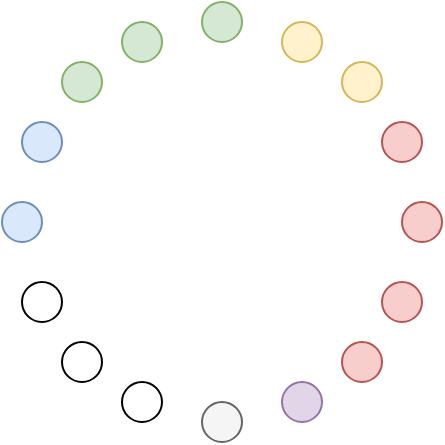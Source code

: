 <mxfile version="21.0.2" type="device"><diagram name="Page-1" id="qY6Hls1Spiq3YRnPc272"><mxGraphModel dx="610" dy="342" grid="1" gridSize="10" guides="1" tooltips="1" connect="1" arrows="1" fold="1" page="1" pageScale="1" pageWidth="850" pageHeight="1100" math="0" shadow="0"><root><mxCell id="0"/><mxCell id="1" parent="0"/><mxCell id="6LnpPQa4AFSAwpDtWjnu-1" value="" style="ellipse;whiteSpace=wrap;html=1;aspect=fixed;fillColor=#d5e8d4;strokeColor=#82b366;" vertex="1" parent="1"><mxGeometry x="210" y="150" width="20" height="20" as="geometry"/></mxCell><mxCell id="6LnpPQa4AFSAwpDtWjnu-2" value="" style="ellipse;whiteSpace=wrap;html=1;aspect=fixed;fillColor=#dae8fc;strokeColor=#6c8ebf;" vertex="1" parent="1"><mxGeometry x="110" y="250" width="20" height="20" as="geometry"/></mxCell><mxCell id="6LnpPQa4AFSAwpDtWjnu-10" value="" style="ellipse;whiteSpace=wrap;html=1;aspect=fixed;fillColor=#f8cecc;strokeColor=#b85450;" vertex="1" parent="1"><mxGeometry x="310" y="250" width="20" height="20" as="geometry"/></mxCell><mxCell id="6LnpPQa4AFSAwpDtWjnu-11" value="" style="ellipse;whiteSpace=wrap;html=1;aspect=fixed;fillColor=#f5f5f5;fontColor=#333333;strokeColor=#666666;" vertex="1" parent="1"><mxGeometry x="210" y="350" width="20" height="20" as="geometry"/></mxCell><mxCell id="6LnpPQa4AFSAwpDtWjnu-12" value="" style="ellipse;whiteSpace=wrap;html=1;aspect=fixed;fillColor=#d5e8d4;strokeColor=#82b366;" vertex="1" parent="1"><mxGeometry x="140" y="180" width="20" height="20" as="geometry"/></mxCell><mxCell id="6LnpPQa4AFSAwpDtWjnu-30" value="" style="ellipse;whiteSpace=wrap;html=1;aspect=fixed;" vertex="1" parent="1"><mxGeometry x="140" y="320" width="20" height="20" as="geometry"/></mxCell><mxCell id="6LnpPQa4AFSAwpDtWjnu-31" value="" style="ellipse;whiteSpace=wrap;html=1;aspect=fixed;fillColor=#f8cecc;strokeColor=#b85450;" vertex="1" parent="1"><mxGeometry x="280" y="320" width="20" height="20" as="geometry"/></mxCell><mxCell id="6LnpPQa4AFSAwpDtWjnu-32" value="" style="ellipse;whiteSpace=wrap;html=1;aspect=fixed;fillColor=#fff2cc;strokeColor=#d6b656;" vertex="1" parent="1"><mxGeometry x="280" y="180" width="20" height="20" as="geometry"/></mxCell><mxCell id="6LnpPQa4AFSAwpDtWjnu-33" value="" style="ellipse;whiteSpace=wrap;html=1;aspect=fixed;fillColor=#d5e8d4;strokeColor=#82b366;" vertex="1" parent="1"><mxGeometry x="170" y="160" width="20" height="20" as="geometry"/></mxCell><mxCell id="6LnpPQa4AFSAwpDtWjnu-34" value="" style="ellipse;whiteSpace=wrap;html=1;aspect=fixed;fillColor=#fff2cc;strokeColor=#d6b656;" vertex="1" parent="1"><mxGeometry x="250" y="160" width="20" height="20" as="geometry"/></mxCell><mxCell id="6LnpPQa4AFSAwpDtWjnu-35" value="" style="ellipse;whiteSpace=wrap;html=1;aspect=fixed;fillColor=#f8cecc;strokeColor=#b85450;" vertex="1" parent="1"><mxGeometry x="300" y="210" width="20" height="20" as="geometry"/></mxCell><mxCell id="6LnpPQa4AFSAwpDtWjnu-36" value="" style="ellipse;whiteSpace=wrap;html=1;aspect=fixed;fillColor=#f8cecc;strokeColor=#b85450;" vertex="1" parent="1"><mxGeometry x="300" y="290" width="20" height="20" as="geometry"/></mxCell><mxCell id="6LnpPQa4AFSAwpDtWjnu-37" value="" style="ellipse;whiteSpace=wrap;html=1;aspect=fixed;fillColor=#e1d5e7;strokeColor=#9673a6;" vertex="1" parent="1"><mxGeometry x="250" y="340" width="20" height="20" as="geometry"/></mxCell><mxCell id="6LnpPQa4AFSAwpDtWjnu-38" value="" style="ellipse;whiteSpace=wrap;html=1;aspect=fixed;" vertex="1" parent="1"><mxGeometry x="170" y="340" width="20" height="20" as="geometry"/></mxCell><mxCell id="6LnpPQa4AFSAwpDtWjnu-39" value="" style="ellipse;whiteSpace=wrap;html=1;aspect=fixed;" vertex="1" parent="1"><mxGeometry x="120" y="290" width="20" height="20" as="geometry"/></mxCell><mxCell id="6LnpPQa4AFSAwpDtWjnu-40" value="" style="ellipse;whiteSpace=wrap;html=1;aspect=fixed;fillColor=#dae8fc;strokeColor=#6c8ebf;" vertex="1" parent="1"><mxGeometry x="120" y="210" width="20" height="20" as="geometry"/></mxCell></root></mxGraphModel></diagram></mxfile>